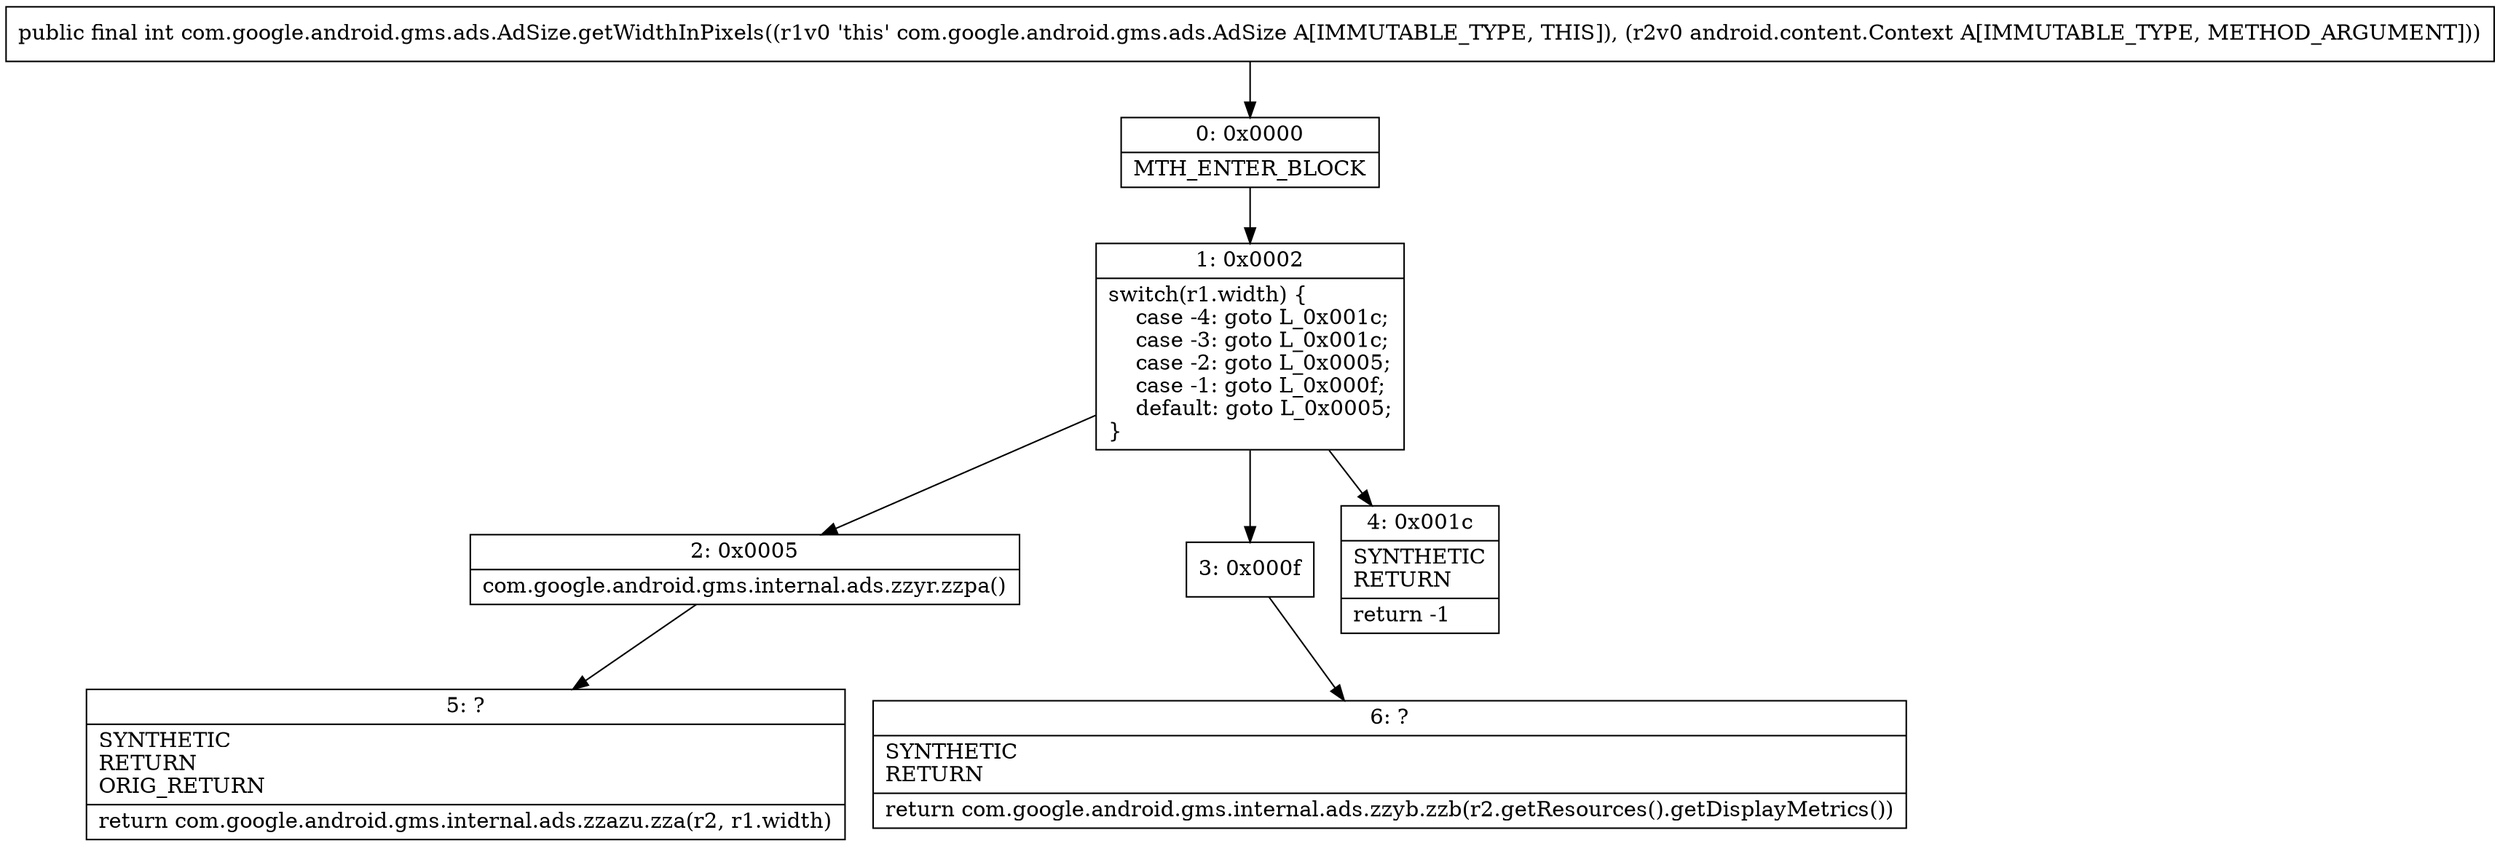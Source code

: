 digraph "CFG forcom.google.android.gms.ads.AdSize.getWidthInPixels(Landroid\/content\/Context;)I" {
Node_0 [shape=record,label="{0\:\ 0x0000|MTH_ENTER_BLOCK\l}"];
Node_1 [shape=record,label="{1\:\ 0x0002|switch(r1.width) \{\l    case \-4: goto L_0x001c;\l    case \-3: goto L_0x001c;\l    case \-2: goto L_0x0005;\l    case \-1: goto L_0x000f;\l    default: goto L_0x0005;\l\}\l}"];
Node_2 [shape=record,label="{2\:\ 0x0005|com.google.android.gms.internal.ads.zzyr.zzpa()\l}"];
Node_3 [shape=record,label="{3\:\ 0x000f}"];
Node_4 [shape=record,label="{4\:\ 0x001c|SYNTHETIC\lRETURN\l|return \-1\l}"];
Node_5 [shape=record,label="{5\:\ ?|SYNTHETIC\lRETURN\lORIG_RETURN\l|return com.google.android.gms.internal.ads.zzazu.zza(r2, r1.width)\l}"];
Node_6 [shape=record,label="{6\:\ ?|SYNTHETIC\lRETURN\l|return com.google.android.gms.internal.ads.zzyb.zzb(r2.getResources().getDisplayMetrics())\l}"];
MethodNode[shape=record,label="{public final int com.google.android.gms.ads.AdSize.getWidthInPixels((r1v0 'this' com.google.android.gms.ads.AdSize A[IMMUTABLE_TYPE, THIS]), (r2v0 android.content.Context A[IMMUTABLE_TYPE, METHOD_ARGUMENT])) }"];
MethodNode -> Node_0;
Node_0 -> Node_1;
Node_1 -> Node_2;
Node_1 -> Node_3;
Node_1 -> Node_4;
Node_2 -> Node_5;
Node_3 -> Node_6;
}

